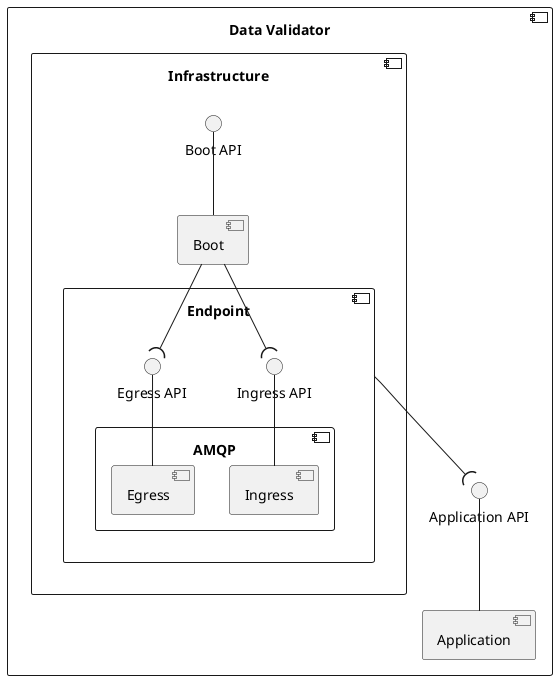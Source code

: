 @startuml logical-view-level3-data-validator

skinparam Monochrome true

component "Data Validator" {
    component "Application" as APP
    component "Infrastructure" as INFRA {
        component "Boot" as BOOT
        component "Endpoint" as ENDPOINT {
            component "AMQP" as AMQP {
                component "Ingress" as INGRESS
                component "Egress" as EGRESS
            }
            interface "Ingress API" as INGRESS_API
            interface "Egress API" as EGRESS_API
        }
        interface "Boot API" as BOOT_API
    }

    interface "Application API" as APP_API

    EGRESS_API -- EGRESS
    INGRESS_API -- INGRESS

    APP_API -- APP
    BOOT_API -- BOOT

    BOOT --( EGRESS_API
    BOOT --( INGRESS_API

    ENDPOINT --( APP_API
}

@enduml
